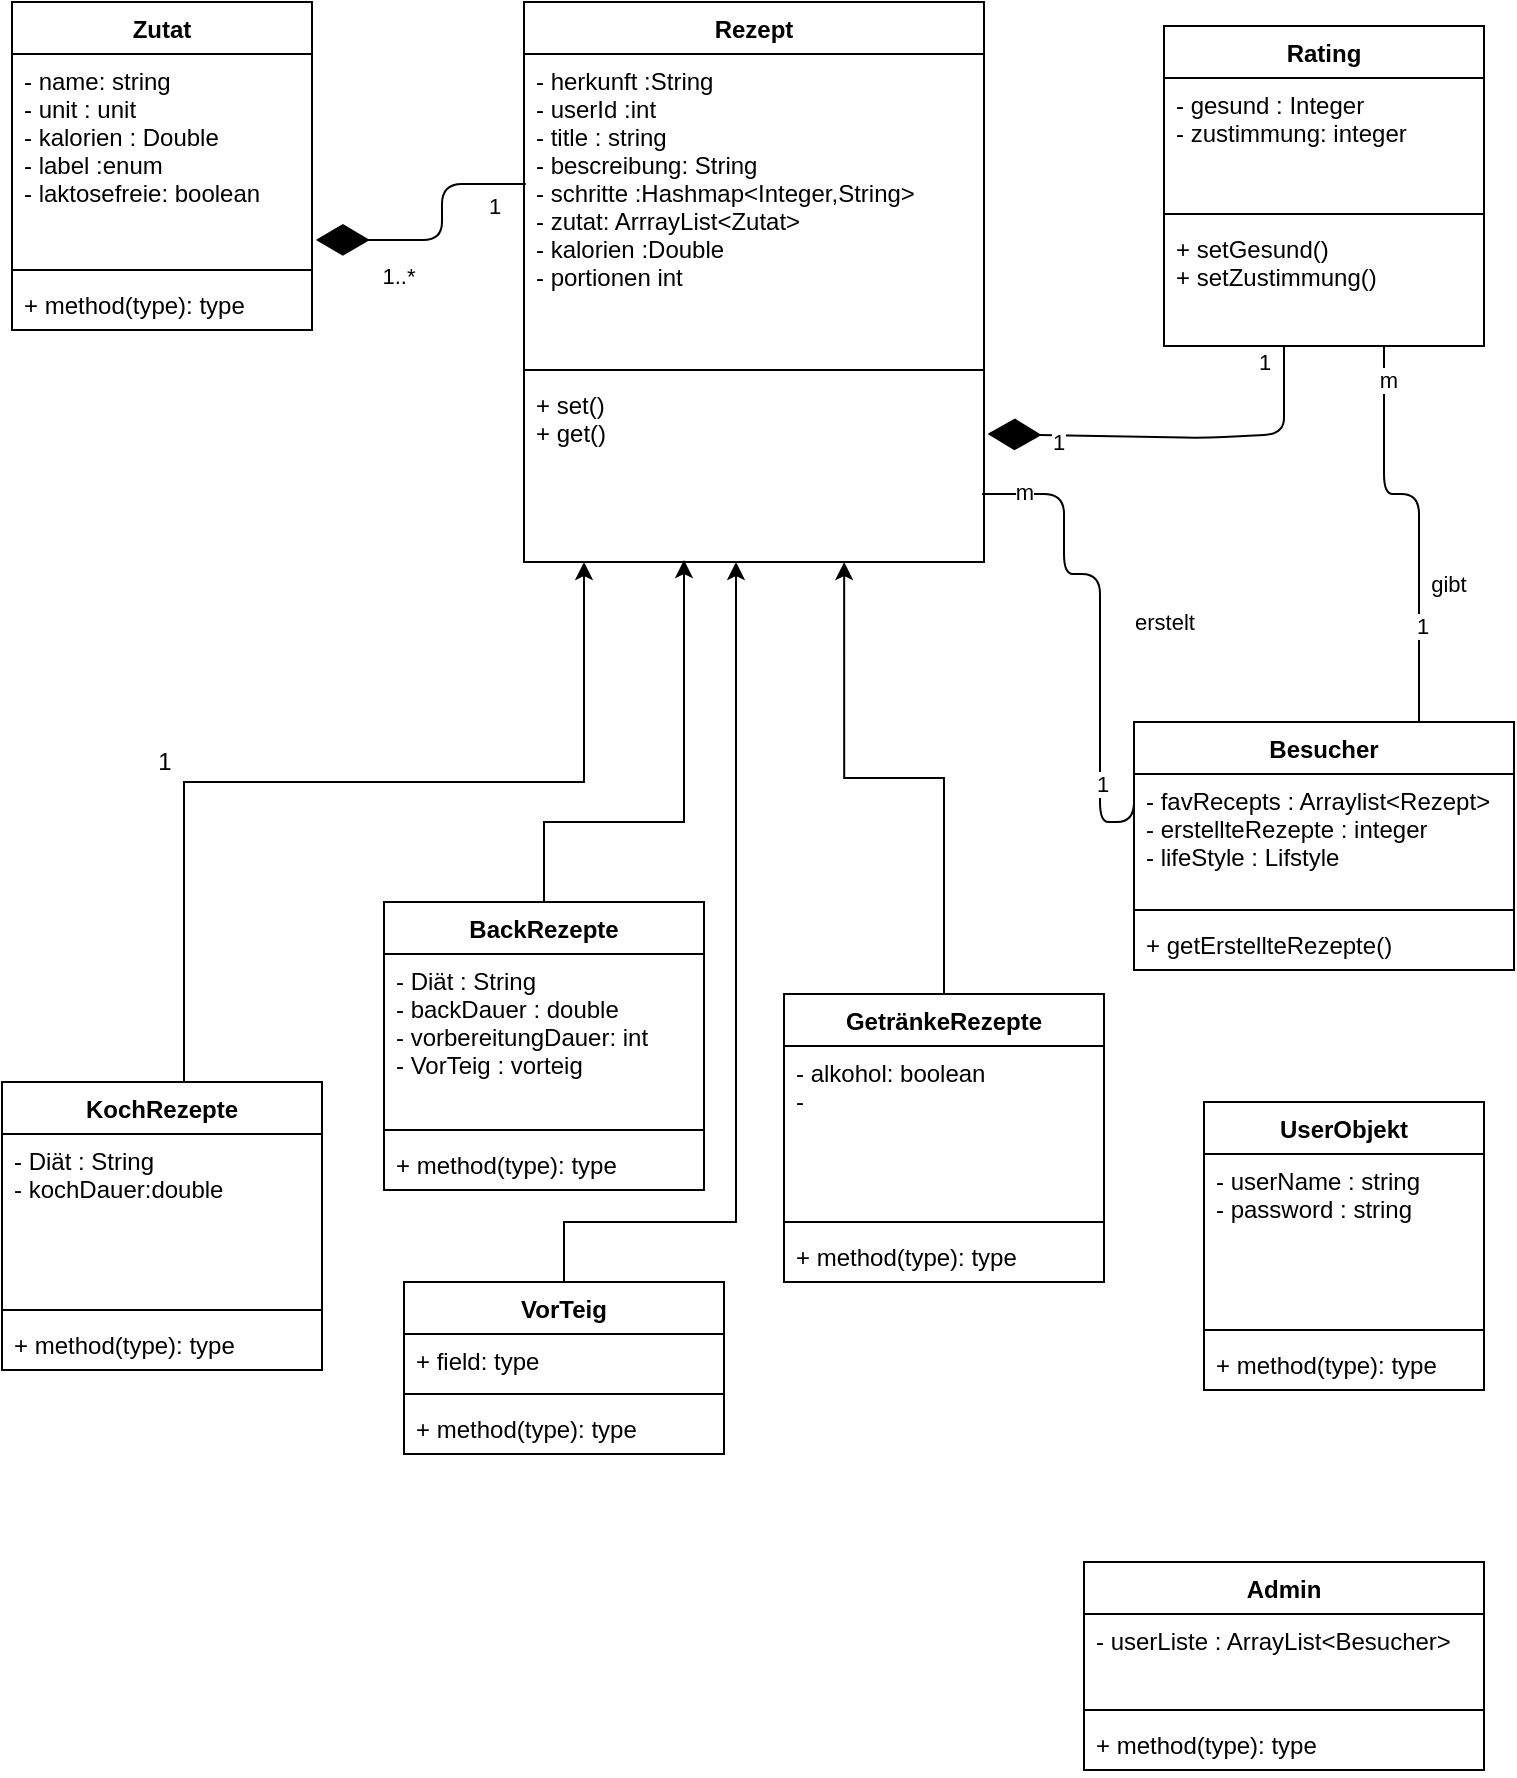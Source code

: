 <mxfile version="13.9.8" type="github">
  <diagram id="C5RBs43oDa-KdzZeNtuy" name="Page-1">
    <mxGraphModel dx="1350" dy="775" grid="1" gridSize="10" guides="1" tooltips="1" connect="1" arrows="1" fold="1" page="1" pageScale="1" pageWidth="827" pageHeight="1169" math="0" shadow="0">
      <root>
        <mxCell id="WIyWlLk6GJQsqaUBKTNV-0" />
        <mxCell id="WIyWlLk6GJQsqaUBKTNV-1" parent="WIyWlLk6GJQsqaUBKTNV-0" />
        <mxCell id="wdKedNlMBHnW_-DkA5IU-0" value="Zutat" style="swimlane;fontStyle=1;align=center;verticalAlign=top;childLayout=stackLayout;horizontal=1;startSize=26;horizontalStack=0;resizeParent=1;resizeParentMax=0;resizeLast=0;collapsible=1;marginBottom=0;" parent="WIyWlLk6GJQsqaUBKTNV-1" vertex="1">
          <mxGeometry x="64" y="10" width="150" height="164" as="geometry" />
        </mxCell>
        <mxCell id="wdKedNlMBHnW_-DkA5IU-1" value="- name: string&#xa;- unit : unit&#xa;- kalorien : Double &#xa;- label :enum&#xa;- laktosefreie: boolean&#xa;&#xa;&#xa;&#xa;&#xa;" style="text;strokeColor=none;fillColor=none;align=left;verticalAlign=top;spacingLeft=4;spacingRight=4;overflow=hidden;rotatable=0;points=[[0,0.5],[1,0.5]];portConstraint=eastwest;" parent="wdKedNlMBHnW_-DkA5IU-0" vertex="1">
          <mxGeometry y="26" width="150" height="104" as="geometry" />
        </mxCell>
        <mxCell id="wdKedNlMBHnW_-DkA5IU-2" value="" style="line;strokeWidth=1;fillColor=none;align=left;verticalAlign=middle;spacingTop=-1;spacingLeft=3;spacingRight=3;rotatable=0;labelPosition=right;points=[];portConstraint=eastwest;" parent="wdKedNlMBHnW_-DkA5IU-0" vertex="1">
          <mxGeometry y="130" width="150" height="8" as="geometry" />
        </mxCell>
        <mxCell id="wdKedNlMBHnW_-DkA5IU-3" value="+ method(type): type" style="text;strokeColor=none;fillColor=none;align=left;verticalAlign=top;spacingLeft=4;spacingRight=4;overflow=hidden;rotatable=0;points=[[0,0.5],[1,0.5]];portConstraint=eastwest;" parent="wdKedNlMBHnW_-DkA5IU-0" vertex="1">
          <mxGeometry y="138" width="150" height="26" as="geometry" />
        </mxCell>
        <mxCell id="wdKedNlMBHnW_-DkA5IU-4" value="Rezept" style="swimlane;fontStyle=1;align=center;verticalAlign=top;childLayout=stackLayout;horizontal=1;startSize=26;horizontalStack=0;resizeParent=1;resizeParentMax=0;resizeLast=0;collapsible=1;marginBottom=0;" parent="WIyWlLk6GJQsqaUBKTNV-1" vertex="1">
          <mxGeometry x="320" y="10" width="230" height="280" as="geometry" />
        </mxCell>
        <mxCell id="wdKedNlMBHnW_-DkA5IU-5" value="- herkunft :String&#xa;- userId :int&#xa;- title : string&#xa;- bescreibung: String&#xa;- schritte :Hashmap&lt;Integer,String&gt;&#xa; - zutat: ArrrayList&lt;Zutat&gt;&#xa;- kalorien :Double&#xa;- portionen int&#xa;&#xa;&#xa;&#xa;&#xa;&#xa;&#xa;&#xa;&#xa;&#xa;&#xa;" style="text;strokeColor=none;fillColor=none;align=left;verticalAlign=top;spacingLeft=4;spacingRight=4;overflow=hidden;rotatable=0;points=[[0,0.5],[1,0.5]];portConstraint=eastwest;" parent="wdKedNlMBHnW_-DkA5IU-4" vertex="1">
          <mxGeometry y="26" width="230" height="154" as="geometry" />
        </mxCell>
        <mxCell id="wdKedNlMBHnW_-DkA5IU-6" value="" style="line;strokeWidth=1;fillColor=none;align=left;verticalAlign=middle;spacingTop=-1;spacingLeft=3;spacingRight=3;rotatable=0;labelPosition=right;points=[];portConstraint=eastwest;" parent="wdKedNlMBHnW_-DkA5IU-4" vertex="1">
          <mxGeometry y="180" width="230" height="8" as="geometry" />
        </mxCell>
        <mxCell id="wdKedNlMBHnW_-DkA5IU-7" value="+ set()&#xa;+ get()&#xa;" style="text;strokeColor=none;fillColor=none;align=left;verticalAlign=top;spacingLeft=4;spacingRight=4;overflow=hidden;rotatable=0;points=[[0,0.5],[1,0.5]];portConstraint=eastwest;" parent="wdKedNlMBHnW_-DkA5IU-4" vertex="1">
          <mxGeometry y="188" width="230" height="92" as="geometry" />
        </mxCell>
        <mxCell id="wdKedNlMBHnW_-DkA5IU-8" value="Rating" style="swimlane;fontStyle=1;align=center;verticalAlign=top;childLayout=stackLayout;horizontal=1;startSize=26;horizontalStack=0;resizeParent=1;resizeParentMax=0;resizeLast=0;collapsible=1;marginBottom=0;" parent="WIyWlLk6GJQsqaUBKTNV-1" vertex="1">
          <mxGeometry x="640" y="22" width="160" height="160" as="geometry" />
        </mxCell>
        <mxCell id="wdKedNlMBHnW_-DkA5IU-9" value="- gesund : Integer&#xa;- zustimmung: integer&#xa;" style="text;strokeColor=none;fillColor=none;align=left;verticalAlign=top;spacingLeft=4;spacingRight=4;overflow=hidden;rotatable=0;points=[[0,0.5],[1,0.5]];portConstraint=eastwest;" parent="wdKedNlMBHnW_-DkA5IU-8" vertex="1">
          <mxGeometry y="26" width="160" height="64" as="geometry" />
        </mxCell>
        <mxCell id="wdKedNlMBHnW_-DkA5IU-10" value="" style="line;strokeWidth=1;fillColor=none;align=left;verticalAlign=middle;spacingTop=-1;spacingLeft=3;spacingRight=3;rotatable=0;labelPosition=right;points=[];portConstraint=eastwest;" parent="wdKedNlMBHnW_-DkA5IU-8" vertex="1">
          <mxGeometry y="90" width="160" height="8" as="geometry" />
        </mxCell>
        <mxCell id="wdKedNlMBHnW_-DkA5IU-11" value="+ setGesund()&#xa;+ setZustimmung()&#xa;&#xa;&#xa;" style="text;strokeColor=none;fillColor=none;align=left;verticalAlign=top;spacingLeft=4;spacingRight=4;overflow=hidden;rotatable=0;points=[[0,0.5],[1,0.5]];portConstraint=eastwest;" parent="wdKedNlMBHnW_-DkA5IU-8" vertex="1">
          <mxGeometry y="98" width="160" height="62" as="geometry" />
        </mxCell>
        <mxCell id="wdKedNlMBHnW_-DkA5IU-16" value="" style="endArrow=diamondThin;endFill=1;endSize=24;html=1;entryX=1.013;entryY=0.894;entryDx=0;entryDy=0;entryPerimeter=0;exitX=0.004;exitY=0.422;exitDx=0;exitDy=0;exitPerimeter=0;" parent="WIyWlLk6GJQsqaUBKTNV-1" source="wdKedNlMBHnW_-DkA5IU-5" target="wdKedNlMBHnW_-DkA5IU-1" edge="1">
          <mxGeometry width="160" relative="1" as="geometry">
            <mxPoint x="319.05" y="397.076" as="sourcePoint" />
            <mxPoint x="240.0" y="239.996" as="targetPoint" />
            <Array as="points">
              <mxPoint x="279" y="101" />
              <mxPoint x="279" y="129" />
              <mxPoint x="260" y="129" />
            </Array>
          </mxGeometry>
        </mxCell>
        <mxCell id="wdKedNlMBHnW_-DkA5IU-17" value="1" style="edgeLabel;html=1;align=center;verticalAlign=middle;resizable=0;points=[];" parent="wdKedNlMBHnW_-DkA5IU-16" vertex="1" connectable="0">
          <mxGeometry x="-0.874" y="1" relative="1" as="geometry">
            <mxPoint x="-8.08" y="9.38" as="offset" />
          </mxGeometry>
        </mxCell>
        <mxCell id="wdKedNlMBHnW_-DkA5IU-18" value="1..*" style="edgeLabel;html=1;align=center;verticalAlign=middle;resizable=0;points=[];" parent="wdKedNlMBHnW_-DkA5IU-16" vertex="1" connectable="0">
          <mxGeometry x="0.553" y="3" relative="1" as="geometry">
            <mxPoint x="11.1" y="14.99" as="offset" />
          </mxGeometry>
        </mxCell>
        <mxCell id="wdKedNlMBHnW_-DkA5IU-19" value="" style="endArrow=diamondThin;endFill=1;endSize=24;html=1;entryX=1.008;entryY=0.304;entryDx=0;entryDy=0;entryPerimeter=0;" parent="WIyWlLk6GJQsqaUBKTNV-1" target="wdKedNlMBHnW_-DkA5IU-7" edge="1">
          <mxGeometry width="160" relative="1" as="geometry">
            <mxPoint x="700" y="182" as="sourcePoint" />
            <mxPoint x="600" y="228" as="targetPoint" />
            <Array as="points">
              <mxPoint x="700" y="200" />
              <mxPoint x="700" y="226" />
              <mxPoint x="660" y="228" />
            </Array>
          </mxGeometry>
        </mxCell>
        <mxCell id="wdKedNlMBHnW_-DkA5IU-20" value="1" style="edgeLabel;html=1;align=center;verticalAlign=middle;resizable=0;points=[];" parent="wdKedNlMBHnW_-DkA5IU-19" vertex="1" connectable="0">
          <mxGeometry x="-0.88" relative="1" as="geometry">
            <mxPoint x="-10" y="-3.76" as="offset" />
          </mxGeometry>
        </mxCell>
        <mxCell id="wdKedNlMBHnW_-DkA5IU-21" value="1" style="edgeLabel;html=1;align=center;verticalAlign=middle;resizable=0;points=[];" parent="wdKedNlMBHnW_-DkA5IU-19" vertex="1" connectable="0">
          <mxGeometry x="0.641" y="3" relative="1" as="geometry">
            <mxPoint as="offset" />
          </mxGeometry>
        </mxCell>
        <mxCell id="wdKedNlMBHnW_-DkA5IU-35" value="UserObjekt" style="swimlane;fontStyle=1;align=center;verticalAlign=top;childLayout=stackLayout;horizontal=1;startSize=26;horizontalStack=0;resizeParent=1;resizeParentMax=0;resizeLast=0;collapsible=1;marginBottom=0;" parent="WIyWlLk6GJQsqaUBKTNV-1" vertex="1">
          <mxGeometry x="660" y="560" width="140" height="144" as="geometry" />
        </mxCell>
        <mxCell id="wdKedNlMBHnW_-DkA5IU-36" value="- userName : string&#xa;- password : string&#xa;&#xa;" style="text;strokeColor=none;fillColor=none;align=left;verticalAlign=top;spacingLeft=4;spacingRight=4;overflow=hidden;rotatable=0;points=[[0,0.5],[1,0.5]];portConstraint=eastwest;" parent="wdKedNlMBHnW_-DkA5IU-35" vertex="1">
          <mxGeometry y="26" width="140" height="84" as="geometry" />
        </mxCell>
        <mxCell id="wdKedNlMBHnW_-DkA5IU-37" value="" style="line;strokeWidth=1;fillColor=none;align=left;verticalAlign=middle;spacingTop=-1;spacingLeft=3;spacingRight=3;rotatable=0;labelPosition=right;points=[];portConstraint=eastwest;" parent="wdKedNlMBHnW_-DkA5IU-35" vertex="1">
          <mxGeometry y="110" width="140" height="8" as="geometry" />
        </mxCell>
        <mxCell id="wdKedNlMBHnW_-DkA5IU-38" value="+ method(type): type" style="text;strokeColor=none;fillColor=none;align=left;verticalAlign=top;spacingLeft=4;spacingRight=4;overflow=hidden;rotatable=0;points=[[0,0.5],[1,0.5]];portConstraint=eastwest;" parent="wdKedNlMBHnW_-DkA5IU-35" vertex="1">
          <mxGeometry y="118" width="140" height="26" as="geometry" />
        </mxCell>
        <mxCell id="wdKedNlMBHnW_-DkA5IU-41" value="" style="endArrow=none;html=1;edgeStyle=orthogonalEdgeStyle;exitX=0.75;exitY=0;exitDx=0;exitDy=0;" parent="WIyWlLk6GJQsqaUBKTNV-1" source="wdKedNlMBHnW_-DkA5IU-51" target="wdKedNlMBHnW_-DkA5IU-11" edge="1">
          <mxGeometry relative="1" as="geometry">
            <mxPoint x="710" y="365.02" as="sourcePoint" />
            <mxPoint x="733.02" y="300.002" as="targetPoint" />
            <Array as="points">
              <mxPoint x="750" y="256" />
            </Array>
          </mxGeometry>
        </mxCell>
        <mxCell id="wdKedNlMBHnW_-DkA5IU-42" value="gibt" style="edgeLabel;html=1;align=center;verticalAlign=middle;resizable=0;points=[];" parent="wdKedNlMBHnW_-DkA5IU-41" vertex="1" connectable="0">
          <mxGeometry x="-0.697" y="2" relative="1" as="geometry">
            <mxPoint x="16.5" y="-38" as="offset" />
          </mxGeometry>
        </mxCell>
        <mxCell id="wdKedNlMBHnW_-DkA5IU-43" value="m" style="edgeLabel;html=1;align=center;verticalAlign=middle;resizable=0;points=[];" parent="wdKedNlMBHnW_-DkA5IU-41" vertex="1" connectable="0">
          <mxGeometry x="0.843" y="-2" relative="1" as="geometry">
            <mxPoint y="1" as="offset" />
          </mxGeometry>
        </mxCell>
        <mxCell id="wdKedNlMBHnW_-DkA5IU-44" value="1" style="edgeLabel;html=1;align=center;verticalAlign=middle;resizable=0;points=[];" parent="wdKedNlMBHnW_-DkA5IU-41" vertex="1" connectable="0">
          <mxGeometry x="-0.681" y="-1" relative="1" as="geometry">
            <mxPoint y="-15" as="offset" />
          </mxGeometry>
        </mxCell>
        <mxCell id="wdKedNlMBHnW_-DkA5IU-46" value="Admin" style="swimlane;fontStyle=1;align=center;verticalAlign=top;childLayout=stackLayout;horizontal=1;startSize=26;horizontalStack=0;resizeParent=1;resizeParentMax=0;resizeLast=0;collapsible=1;marginBottom=0;" parent="WIyWlLk6GJQsqaUBKTNV-1" vertex="1">
          <mxGeometry x="600" y="790" width="200" height="104" as="geometry" />
        </mxCell>
        <mxCell id="wdKedNlMBHnW_-DkA5IU-47" value="- userListe : ArrayList&lt;Besucher&gt;" style="text;strokeColor=none;fillColor=none;align=left;verticalAlign=top;spacingLeft=4;spacingRight=4;overflow=hidden;rotatable=0;points=[[0,0.5],[1,0.5]];portConstraint=eastwest;" parent="wdKedNlMBHnW_-DkA5IU-46" vertex="1">
          <mxGeometry y="26" width="200" height="44" as="geometry" />
        </mxCell>
        <mxCell id="wdKedNlMBHnW_-DkA5IU-48" value="" style="line;strokeWidth=1;fillColor=none;align=left;verticalAlign=middle;spacingTop=-1;spacingLeft=3;spacingRight=3;rotatable=0;labelPosition=right;points=[];portConstraint=eastwest;" parent="wdKedNlMBHnW_-DkA5IU-46" vertex="1">
          <mxGeometry y="70" width="200" height="8" as="geometry" />
        </mxCell>
        <mxCell id="wdKedNlMBHnW_-DkA5IU-49" value="+ method(type): type" style="text;strokeColor=none;fillColor=none;align=left;verticalAlign=top;spacingLeft=4;spacingRight=4;overflow=hidden;rotatable=0;points=[[0,0.5],[1,0.5]];portConstraint=eastwest;" parent="wdKedNlMBHnW_-DkA5IU-46" vertex="1">
          <mxGeometry y="78" width="200" height="26" as="geometry" />
        </mxCell>
        <mxCell id="wdKedNlMBHnW_-DkA5IU-51" value="Besucher" style="swimlane;fontStyle=1;align=center;verticalAlign=top;childLayout=stackLayout;horizontal=1;startSize=26;horizontalStack=0;resizeParent=1;resizeParentMax=0;resizeLast=0;collapsible=1;marginBottom=0;" parent="WIyWlLk6GJQsqaUBKTNV-1" vertex="1">
          <mxGeometry x="625" y="370" width="190" height="124" as="geometry" />
        </mxCell>
        <mxCell id="wdKedNlMBHnW_-DkA5IU-52" value="- favRecepts : Arraylist&lt;Rezept&gt;&#xa;- erstellteRezepte : integer&#xa;- lifeStyle : Lifstyle&#xa;" style="text;strokeColor=none;fillColor=none;align=left;verticalAlign=top;spacingLeft=4;spacingRight=4;overflow=hidden;rotatable=0;points=[[0,0.5],[1,0.5]];portConstraint=eastwest;" parent="wdKedNlMBHnW_-DkA5IU-51" vertex="1">
          <mxGeometry y="26" width="190" height="64" as="geometry" />
        </mxCell>
        <mxCell id="wdKedNlMBHnW_-DkA5IU-53" value="" style="line;strokeWidth=1;fillColor=none;align=left;verticalAlign=middle;spacingTop=-1;spacingLeft=3;spacingRight=3;rotatable=0;labelPosition=right;points=[];portConstraint=eastwest;" parent="wdKedNlMBHnW_-DkA5IU-51" vertex="1">
          <mxGeometry y="90" width="190" height="8" as="geometry" />
        </mxCell>
        <mxCell id="wdKedNlMBHnW_-DkA5IU-54" value="+ getErstellteRezepte()" style="text;strokeColor=none;fillColor=none;align=left;verticalAlign=top;spacingLeft=4;spacingRight=4;overflow=hidden;rotatable=0;points=[[0,0.5],[1,0.5]];portConstraint=eastwest;" parent="wdKedNlMBHnW_-DkA5IU-51" vertex="1">
          <mxGeometry y="98" width="190" height="26" as="geometry" />
        </mxCell>
        <mxCell id="wdKedNlMBHnW_-DkA5IU-65" value="1" style="text;html=1;align=center;verticalAlign=middle;resizable=0;points=[];autosize=1;" parent="WIyWlLk6GJQsqaUBKTNV-1" vertex="1">
          <mxGeometry x="130" y="380" width="20" height="20" as="geometry" />
        </mxCell>
        <mxCell id="wdKedNlMBHnW_-DkA5IU-118" style="edgeStyle=orthogonalEdgeStyle;rounded=0;orthogonalLoop=1;jettySize=auto;html=1;" parent="WIyWlLk6GJQsqaUBKTNV-1" source="wdKedNlMBHnW_-DkA5IU-106" target="wdKedNlMBHnW_-DkA5IU-7" edge="1">
          <mxGeometry relative="1" as="geometry">
            <Array as="points">
              <mxPoint x="150" y="400" />
              <mxPoint x="350" y="400" />
            </Array>
          </mxGeometry>
        </mxCell>
        <mxCell id="wdKedNlMBHnW_-DkA5IU-106" value="KochRezepte" style="swimlane;fontStyle=1;align=center;verticalAlign=top;childLayout=stackLayout;horizontal=1;startSize=26;horizontalStack=0;resizeParent=1;resizeParentMax=0;resizeLast=0;collapsible=1;marginBottom=0;" parent="WIyWlLk6GJQsqaUBKTNV-1" vertex="1">
          <mxGeometry x="59" y="550" width="160" height="144" as="geometry" />
        </mxCell>
        <mxCell id="wdKedNlMBHnW_-DkA5IU-107" value="- Diät : String&#xa;- kochDauer:double" style="text;strokeColor=none;fillColor=none;align=left;verticalAlign=top;spacingLeft=4;spacingRight=4;overflow=hidden;rotatable=0;points=[[0,0.5],[1,0.5]];portConstraint=eastwest;" parent="wdKedNlMBHnW_-DkA5IU-106" vertex="1">
          <mxGeometry y="26" width="160" height="84" as="geometry" />
        </mxCell>
        <mxCell id="wdKedNlMBHnW_-DkA5IU-108" value="" style="line;strokeWidth=1;fillColor=none;align=left;verticalAlign=middle;spacingTop=-1;spacingLeft=3;spacingRight=3;rotatable=0;labelPosition=right;points=[];portConstraint=eastwest;" parent="wdKedNlMBHnW_-DkA5IU-106" vertex="1">
          <mxGeometry y="110" width="160" height="8" as="geometry" />
        </mxCell>
        <mxCell id="wdKedNlMBHnW_-DkA5IU-109" value="+ method(type): type" style="text;strokeColor=none;fillColor=none;align=left;verticalAlign=top;spacingLeft=4;spacingRight=4;overflow=hidden;rotatable=0;points=[[0,0.5],[1,0.5]];portConstraint=eastwest;" parent="wdKedNlMBHnW_-DkA5IU-106" vertex="1">
          <mxGeometry y="118" width="160" height="26" as="geometry" />
        </mxCell>
        <mxCell id="wdKedNlMBHnW_-DkA5IU-119" style="edgeStyle=orthogonalEdgeStyle;rounded=0;orthogonalLoop=1;jettySize=auto;html=1;" parent="WIyWlLk6GJQsqaUBKTNV-1" source="wdKedNlMBHnW_-DkA5IU-110" edge="1">
          <mxGeometry relative="1" as="geometry">
            <mxPoint x="400" y="289" as="targetPoint" />
            <Array as="points">
              <mxPoint x="330" y="420" />
              <mxPoint x="400" y="420" />
              <mxPoint x="400" y="289" />
            </Array>
          </mxGeometry>
        </mxCell>
        <mxCell id="wdKedNlMBHnW_-DkA5IU-110" value="BackRezepte" style="swimlane;fontStyle=1;align=center;verticalAlign=top;childLayout=stackLayout;horizontal=1;startSize=26;horizontalStack=0;resizeParent=1;resizeParentMax=0;resizeLast=0;collapsible=1;marginBottom=0;" parent="WIyWlLk6GJQsqaUBKTNV-1" vertex="1">
          <mxGeometry x="250" y="460" width="160" height="144" as="geometry" />
        </mxCell>
        <mxCell id="wdKedNlMBHnW_-DkA5IU-111" value="- Diät : String&#xa;- backDauer : double&#xa;- vorbereitungDauer: int&#xa;- VorTeig : vorteig&#xa;" style="text;strokeColor=none;fillColor=none;align=left;verticalAlign=top;spacingLeft=4;spacingRight=4;overflow=hidden;rotatable=0;points=[[0,0.5],[1,0.5]];portConstraint=eastwest;" parent="wdKedNlMBHnW_-DkA5IU-110" vertex="1">
          <mxGeometry y="26" width="160" height="84" as="geometry" />
        </mxCell>
        <mxCell id="wdKedNlMBHnW_-DkA5IU-112" value="" style="line;strokeWidth=1;fillColor=none;align=left;verticalAlign=middle;spacingTop=-1;spacingLeft=3;spacingRight=3;rotatable=0;labelPosition=right;points=[];portConstraint=eastwest;" parent="wdKedNlMBHnW_-DkA5IU-110" vertex="1">
          <mxGeometry y="110" width="160" height="8" as="geometry" />
        </mxCell>
        <mxCell id="wdKedNlMBHnW_-DkA5IU-113" value="+ method(type): type" style="text;strokeColor=none;fillColor=none;align=left;verticalAlign=top;spacingLeft=4;spacingRight=4;overflow=hidden;rotatable=0;points=[[0,0.5],[1,0.5]];portConstraint=eastwest;" parent="wdKedNlMBHnW_-DkA5IU-110" vertex="1">
          <mxGeometry y="118" width="160" height="26" as="geometry" />
        </mxCell>
        <mxCell id="wdKedNlMBHnW_-DkA5IU-120" style="edgeStyle=orthogonalEdgeStyle;rounded=0;orthogonalLoop=1;jettySize=auto;html=1;entryX=0.696;entryY=1;entryDx=0;entryDy=0;entryPerimeter=0;" parent="WIyWlLk6GJQsqaUBKTNV-1" source="wdKedNlMBHnW_-DkA5IU-114" target="wdKedNlMBHnW_-DkA5IU-7" edge="1">
          <mxGeometry relative="1" as="geometry">
            <mxPoint x="470" y="300" as="targetPoint" />
          </mxGeometry>
        </mxCell>
        <mxCell id="wdKedNlMBHnW_-DkA5IU-114" value="GetränkeRezepte" style="swimlane;fontStyle=1;align=center;verticalAlign=top;childLayout=stackLayout;horizontal=1;startSize=26;horizontalStack=0;resizeParent=1;resizeParentMax=0;resizeLast=0;collapsible=1;marginBottom=0;" parent="WIyWlLk6GJQsqaUBKTNV-1" vertex="1">
          <mxGeometry x="450" y="506" width="160" height="144" as="geometry" />
        </mxCell>
        <mxCell id="wdKedNlMBHnW_-DkA5IU-115" value="- alkohol: boolean&#xa;-&#xa;" style="text;strokeColor=none;fillColor=none;align=left;verticalAlign=top;spacingLeft=4;spacingRight=4;overflow=hidden;rotatable=0;points=[[0,0.5],[1,0.5]];portConstraint=eastwest;" parent="wdKedNlMBHnW_-DkA5IU-114" vertex="1">
          <mxGeometry y="26" width="160" height="84" as="geometry" />
        </mxCell>
        <mxCell id="wdKedNlMBHnW_-DkA5IU-116" value="" style="line;strokeWidth=1;fillColor=none;align=left;verticalAlign=middle;spacingTop=-1;spacingLeft=3;spacingRight=3;rotatable=0;labelPosition=right;points=[];portConstraint=eastwest;" parent="wdKedNlMBHnW_-DkA5IU-114" vertex="1">
          <mxGeometry y="110" width="160" height="8" as="geometry" />
        </mxCell>
        <mxCell id="wdKedNlMBHnW_-DkA5IU-117" value="+ method(type): type" style="text;strokeColor=none;fillColor=none;align=left;verticalAlign=top;spacingLeft=4;spacingRight=4;overflow=hidden;rotatable=0;points=[[0,0.5],[1,0.5]];portConstraint=eastwest;" parent="wdKedNlMBHnW_-DkA5IU-114" vertex="1">
          <mxGeometry y="118" width="160" height="26" as="geometry" />
        </mxCell>
        <mxCell id="wdKedNlMBHnW_-DkA5IU-125" style="edgeStyle=orthogonalEdgeStyle;rounded=0;orthogonalLoop=1;jettySize=auto;html=1;" parent="WIyWlLk6GJQsqaUBKTNV-1" source="wdKedNlMBHnW_-DkA5IU-121" target="wdKedNlMBHnW_-DkA5IU-7" edge="1">
          <mxGeometry relative="1" as="geometry">
            <mxPoint x="426" y="292" as="targetPoint" />
            <Array as="points">
              <mxPoint x="340" y="620" />
              <mxPoint x="426" y="620" />
            </Array>
          </mxGeometry>
        </mxCell>
        <mxCell id="wdKedNlMBHnW_-DkA5IU-121" value="VorTeig" style="swimlane;fontStyle=1;align=center;verticalAlign=top;childLayout=stackLayout;horizontal=1;startSize=26;horizontalStack=0;resizeParent=1;resizeParentMax=0;resizeLast=0;collapsible=1;marginBottom=0;" parent="WIyWlLk6GJQsqaUBKTNV-1" vertex="1">
          <mxGeometry x="260" y="650" width="160" height="86" as="geometry" />
        </mxCell>
        <mxCell id="wdKedNlMBHnW_-DkA5IU-122" value="+ field: type" style="text;strokeColor=none;fillColor=none;align=left;verticalAlign=top;spacingLeft=4;spacingRight=4;overflow=hidden;rotatable=0;points=[[0,0.5],[1,0.5]];portConstraint=eastwest;" parent="wdKedNlMBHnW_-DkA5IU-121" vertex="1">
          <mxGeometry y="26" width="160" height="26" as="geometry" />
        </mxCell>
        <mxCell id="wdKedNlMBHnW_-DkA5IU-123" value="" style="line;strokeWidth=1;fillColor=none;align=left;verticalAlign=middle;spacingTop=-1;spacingLeft=3;spacingRight=3;rotatable=0;labelPosition=right;points=[];portConstraint=eastwest;" parent="wdKedNlMBHnW_-DkA5IU-121" vertex="1">
          <mxGeometry y="52" width="160" height="8" as="geometry" />
        </mxCell>
        <mxCell id="wdKedNlMBHnW_-DkA5IU-124" value="+ method(type): type" style="text;strokeColor=none;fillColor=none;align=left;verticalAlign=top;spacingLeft=4;spacingRight=4;overflow=hidden;rotatable=0;points=[[0,0.5],[1,0.5]];portConstraint=eastwest;" parent="wdKedNlMBHnW_-DkA5IU-121" vertex="1">
          <mxGeometry y="60" width="160" height="26" as="geometry" />
        </mxCell>
        <mxCell id="wdKedNlMBHnW_-DkA5IU-127" value="" style="endArrow=none;html=1;edgeStyle=orthogonalEdgeStyle;entryX=0.996;entryY=0.63;entryDx=0;entryDy=0;entryPerimeter=0;" parent="WIyWlLk6GJQsqaUBKTNV-1" target="wdKedNlMBHnW_-DkA5IU-7" edge="1">
          <mxGeometry relative="1" as="geometry">
            <mxPoint x="625" y="400.02" as="sourcePoint" />
            <mxPoint x="552.07" y="230.004" as="targetPoint" />
            <Array as="points">
              <mxPoint x="625" y="420" />
              <mxPoint x="608" y="420" />
              <mxPoint x="608" y="296" />
              <mxPoint x="590" y="296" />
              <mxPoint x="590" y="256" />
            </Array>
          </mxGeometry>
        </mxCell>
        <mxCell id="wdKedNlMBHnW_-DkA5IU-128" value="erstelt" style="edgeLabel;html=1;align=center;verticalAlign=middle;resizable=0;points=[];" parent="wdKedNlMBHnW_-DkA5IU-127" vertex="1" connectable="0">
          <mxGeometry x="-0.697" y="2" relative="1" as="geometry">
            <mxPoint x="34" y="-97.98" as="offset" />
          </mxGeometry>
        </mxCell>
        <mxCell id="wdKedNlMBHnW_-DkA5IU-129" value="m" style="edgeLabel;html=1;align=center;verticalAlign=middle;resizable=0;points=[];" parent="wdKedNlMBHnW_-DkA5IU-127" vertex="1" connectable="0">
          <mxGeometry x="0.843" y="-2" relative="1" as="geometry">
            <mxPoint y="1" as="offset" />
          </mxGeometry>
        </mxCell>
        <mxCell id="wdKedNlMBHnW_-DkA5IU-130" value="1" style="edgeLabel;html=1;align=center;verticalAlign=middle;resizable=0;points=[];" parent="wdKedNlMBHnW_-DkA5IU-127" vertex="1" connectable="0">
          <mxGeometry x="-0.681" y="-1" relative="1" as="geometry">
            <mxPoint y="-15" as="offset" />
          </mxGeometry>
        </mxCell>
      </root>
    </mxGraphModel>
  </diagram>
</mxfile>
